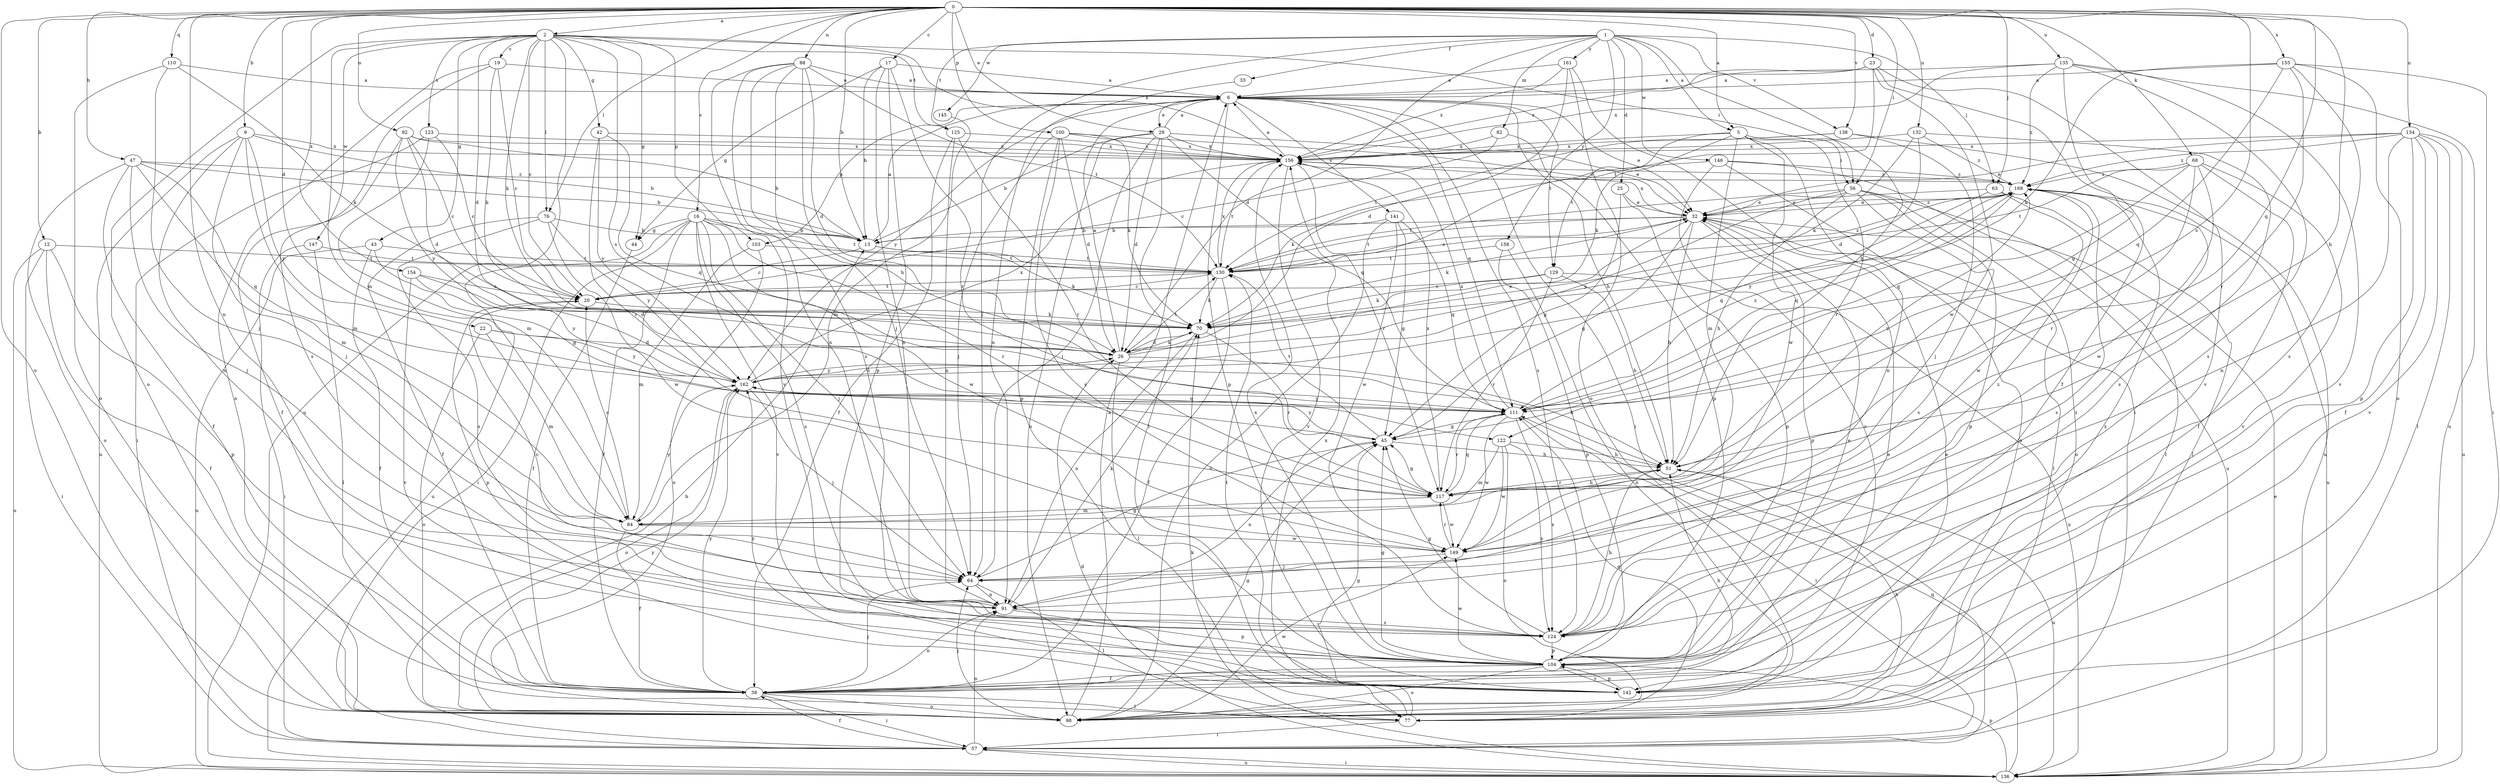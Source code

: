 strict digraph  {
0;
1;
2;
5;
6;
9;
12;
13;
16;
17;
19;
20;
22;
23;
25;
26;
29;
32;
33;
38;
42;
43;
44;
45;
47;
51;
56;
57;
63;
64;
68;
70;
76;
77;
82;
84;
88;
91;
92;
98;
100;
103;
104;
110;
111;
117;
122;
123;
124;
125;
129;
130;
132;
134;
135;
136;
138;
141;
142;
145;
146;
147;
149;
154;
155;
156;
158;
161;
162;
168;
0 -> 2  [label=a];
0 -> 5  [label=a];
0 -> 9  [label=b];
0 -> 12  [label=b];
0 -> 13  [label=b];
0 -> 16  [label=c];
0 -> 17  [label=c];
0 -> 22  [label=d];
0 -> 23  [label=d];
0 -> 29  [label=e];
0 -> 47  [label=h];
0 -> 51  [label=h];
0 -> 56  [label=i];
0 -> 63  [label=j];
0 -> 68  [label=k];
0 -> 76  [label=l];
0 -> 88  [label=n];
0 -> 91  [label=n];
0 -> 92  [label=o];
0 -> 98  [label=o];
0 -> 100  [label=p];
0 -> 110  [label=q];
0 -> 111  [label=q];
0 -> 122  [label=s];
0 -> 132  [label=u];
0 -> 134  [label=u];
0 -> 135  [label=u];
0 -> 138  [label=v];
0 -> 154  [label=x];
0 -> 155  [label=x];
1 -> 5  [label=a];
1 -> 25  [label=d];
1 -> 26  [label=d];
1 -> 33  [label=f];
1 -> 51  [label=h];
1 -> 63  [label=j];
1 -> 64  [label=j];
1 -> 82  [label=m];
1 -> 125  [label=t];
1 -> 138  [label=v];
1 -> 145  [label=w];
1 -> 146  [label=w];
1 -> 158  [label=y];
1 -> 161  [label=y];
2 -> 19  [label=c];
2 -> 20  [label=c];
2 -> 26  [label=d];
2 -> 42  [label=g];
2 -> 43  [label=g];
2 -> 44  [label=g];
2 -> 56  [label=i];
2 -> 70  [label=k];
2 -> 76  [label=l];
2 -> 84  [label=m];
2 -> 98  [label=o];
2 -> 103  [label=p];
2 -> 122  [label=s];
2 -> 123  [label=s];
2 -> 125  [label=t];
2 -> 136  [label=u];
2 -> 147  [label=w];
2 -> 156  [label=x];
5 -> 56  [label=i];
5 -> 70  [label=k];
5 -> 84  [label=m];
5 -> 91  [label=n];
5 -> 117  [label=r];
5 -> 129  [label=t];
5 -> 149  [label=w];
5 -> 156  [label=x];
6 -> 29  [label=e];
6 -> 32  [label=e];
6 -> 51  [label=h];
6 -> 57  [label=i];
6 -> 103  [label=p];
6 -> 104  [label=p];
6 -> 111  [label=q];
6 -> 124  [label=s];
6 -> 129  [label=t];
6 -> 141  [label=v];
6 -> 162  [label=y];
9 -> 13  [label=b];
9 -> 64  [label=j];
9 -> 84  [label=m];
9 -> 91  [label=n];
9 -> 136  [label=u];
9 -> 156  [label=x];
9 -> 162  [label=y];
12 -> 38  [label=f];
12 -> 57  [label=i];
12 -> 104  [label=p];
12 -> 130  [label=t];
12 -> 136  [label=u];
13 -> 6  [label=a];
13 -> 20  [label=c];
13 -> 70  [label=k];
13 -> 130  [label=t];
16 -> 13  [label=b];
16 -> 38  [label=f];
16 -> 44  [label=g];
16 -> 57  [label=i];
16 -> 64  [label=j];
16 -> 117  [label=r];
16 -> 124  [label=s];
16 -> 130  [label=t];
16 -> 136  [label=u];
16 -> 142  [label=v];
16 -> 149  [label=w];
17 -> 6  [label=a];
17 -> 13  [label=b];
17 -> 44  [label=g];
17 -> 91  [label=n];
17 -> 104  [label=p];
17 -> 117  [label=r];
19 -> 6  [label=a];
19 -> 20  [label=c];
19 -> 70  [label=k];
19 -> 98  [label=o];
19 -> 124  [label=s];
20 -> 70  [label=k];
20 -> 104  [label=p];
20 -> 130  [label=t];
22 -> 26  [label=d];
22 -> 84  [label=m];
22 -> 98  [label=o];
22 -> 162  [label=y];
23 -> 6  [label=a];
23 -> 38  [label=f];
23 -> 130  [label=t];
23 -> 142  [label=v];
23 -> 149  [label=w];
23 -> 156  [label=x];
25 -> 32  [label=e];
25 -> 45  [label=g];
25 -> 104  [label=p];
26 -> 6  [label=a];
26 -> 32  [label=e];
26 -> 51  [label=h];
26 -> 70  [label=k];
26 -> 77  [label=l];
26 -> 130  [label=t];
26 -> 162  [label=y];
29 -> 6  [label=a];
29 -> 13  [label=b];
29 -> 26  [label=d];
29 -> 32  [label=e];
29 -> 64  [label=j];
29 -> 77  [label=l];
29 -> 98  [label=o];
29 -> 111  [label=q];
29 -> 156  [label=x];
32 -> 13  [label=b];
32 -> 45  [label=g];
32 -> 51  [label=h];
32 -> 70  [label=k];
32 -> 77  [label=l];
32 -> 104  [label=p];
32 -> 130  [label=t];
32 -> 156  [label=x];
32 -> 168  [label=z];
33 -> 91  [label=n];
38 -> 32  [label=e];
38 -> 51  [label=h];
38 -> 57  [label=i];
38 -> 64  [label=j];
38 -> 77  [label=l];
38 -> 91  [label=n];
38 -> 98  [label=o];
38 -> 162  [label=y];
42 -> 111  [label=q];
42 -> 117  [label=r];
42 -> 156  [label=x];
42 -> 162  [label=y];
43 -> 38  [label=f];
43 -> 45  [label=g];
43 -> 130  [label=t];
43 -> 136  [label=u];
44 -> 38  [label=f];
45 -> 51  [label=h];
45 -> 91  [label=n];
45 -> 130  [label=t];
45 -> 162  [label=y];
47 -> 13  [label=b];
47 -> 38  [label=f];
47 -> 64  [label=j];
47 -> 84  [label=m];
47 -> 98  [label=o];
47 -> 111  [label=q];
47 -> 168  [label=z];
51 -> 117  [label=r];
51 -> 136  [label=u];
51 -> 168  [label=z];
56 -> 32  [label=e];
56 -> 51  [label=h];
56 -> 77  [label=l];
56 -> 98  [label=o];
56 -> 104  [label=p];
56 -> 124  [label=s];
56 -> 130  [label=t];
56 -> 162  [label=y];
57 -> 13  [label=b];
57 -> 38  [label=f];
57 -> 91  [label=n];
57 -> 136  [label=u];
63 -> 32  [label=e];
63 -> 77  [label=l];
63 -> 111  [label=q];
63 -> 149  [label=w];
64 -> 45  [label=g];
64 -> 77  [label=l];
64 -> 91  [label=n];
64 -> 168  [label=z];
68 -> 38  [label=f];
68 -> 111  [label=q];
68 -> 117  [label=r];
68 -> 130  [label=t];
68 -> 142  [label=v];
68 -> 149  [label=w];
68 -> 168  [label=z];
70 -> 26  [label=d];
70 -> 91  [label=n];
70 -> 117  [label=r];
76 -> 13  [label=b];
76 -> 38  [label=f];
76 -> 124  [label=s];
76 -> 149  [label=w];
76 -> 162  [label=y];
77 -> 45  [label=g];
77 -> 57  [label=i];
77 -> 111  [label=q];
77 -> 156  [label=x];
82 -> 20  [label=c];
82 -> 104  [label=p];
82 -> 156  [label=x];
84 -> 20  [label=c];
84 -> 38  [label=f];
84 -> 149  [label=w];
84 -> 162  [label=y];
88 -> 6  [label=a];
88 -> 26  [label=d];
88 -> 51  [label=h];
88 -> 64  [label=j];
88 -> 91  [label=n];
88 -> 124  [label=s];
88 -> 130  [label=t];
88 -> 142  [label=v];
91 -> 20  [label=c];
91 -> 70  [label=k];
91 -> 104  [label=p];
91 -> 124  [label=s];
92 -> 13  [label=b];
92 -> 20  [label=c];
92 -> 26  [label=d];
92 -> 38  [label=f];
92 -> 156  [label=x];
92 -> 162  [label=y];
98 -> 6  [label=a];
98 -> 45  [label=g];
98 -> 51  [label=h];
98 -> 64  [label=j];
98 -> 149  [label=w];
98 -> 162  [label=y];
100 -> 26  [label=d];
100 -> 32  [label=e];
100 -> 64  [label=j];
100 -> 70  [label=k];
100 -> 104  [label=p];
100 -> 124  [label=s];
100 -> 156  [label=x];
103 -> 84  [label=m];
103 -> 98  [label=o];
103 -> 130  [label=t];
104 -> 32  [label=e];
104 -> 38  [label=f];
104 -> 45  [label=g];
104 -> 98  [label=o];
104 -> 142  [label=v];
104 -> 149  [label=w];
104 -> 156  [label=x];
104 -> 168  [label=z];
110 -> 6  [label=a];
110 -> 64  [label=j];
110 -> 70  [label=k];
110 -> 98  [label=o];
111 -> 45  [label=g];
111 -> 57  [label=i];
111 -> 117  [label=r];
111 -> 124  [label=s];
111 -> 149  [label=w];
111 -> 156  [label=x];
111 -> 162  [label=y];
111 -> 168  [label=z];
117 -> 45  [label=g];
117 -> 51  [label=h];
117 -> 84  [label=m];
117 -> 111  [label=q];
117 -> 149  [label=w];
117 -> 156  [label=x];
122 -> 51  [label=h];
122 -> 84  [label=m];
122 -> 98  [label=o];
122 -> 124  [label=s];
122 -> 149  [label=w];
123 -> 20  [label=c];
123 -> 57  [label=i];
123 -> 84  [label=m];
123 -> 156  [label=x];
124 -> 45  [label=g];
124 -> 51  [label=h];
124 -> 104  [label=p];
124 -> 168  [label=z];
125 -> 38  [label=f];
125 -> 91  [label=n];
125 -> 117  [label=r];
125 -> 156  [label=x];
129 -> 20  [label=c];
129 -> 51  [label=h];
129 -> 70  [label=k];
129 -> 117  [label=r];
129 -> 136  [label=u];
130 -> 20  [label=c];
130 -> 32  [label=e];
130 -> 38  [label=f];
130 -> 70  [label=k];
130 -> 156  [label=x];
130 -> 168  [label=z];
132 -> 26  [label=d];
132 -> 70  [label=k];
132 -> 124  [label=s];
132 -> 156  [label=x];
132 -> 168  [label=z];
134 -> 32  [label=e];
134 -> 38  [label=f];
134 -> 77  [label=l];
134 -> 91  [label=n];
134 -> 104  [label=p];
134 -> 136  [label=u];
134 -> 142  [label=v];
134 -> 156  [label=x];
134 -> 168  [label=z];
135 -> 6  [label=a];
135 -> 45  [label=g];
135 -> 124  [label=s];
135 -> 136  [label=u];
135 -> 142  [label=v];
135 -> 156  [label=x];
135 -> 168  [label=z];
136 -> 26  [label=d];
136 -> 32  [label=e];
136 -> 57  [label=i];
136 -> 70  [label=k];
136 -> 104  [label=p];
136 -> 111  [label=q];
138 -> 64  [label=j];
138 -> 130  [label=t];
138 -> 136  [label=u];
138 -> 156  [label=x];
141 -> 13  [label=b];
141 -> 45  [label=g];
141 -> 98  [label=o];
141 -> 111  [label=q];
141 -> 149  [label=w];
142 -> 32  [label=e];
142 -> 104  [label=p];
142 -> 130  [label=t];
142 -> 162  [label=y];
145 -> 84  [label=m];
146 -> 70  [label=k];
146 -> 98  [label=o];
146 -> 136  [label=u];
146 -> 142  [label=v];
146 -> 168  [label=z];
147 -> 57  [label=i];
147 -> 77  [label=l];
147 -> 130  [label=t];
149 -> 64  [label=j];
149 -> 117  [label=r];
154 -> 20  [label=c];
154 -> 26  [label=d];
154 -> 142  [label=v];
154 -> 162  [label=y];
155 -> 6  [label=a];
155 -> 57  [label=i];
155 -> 70  [label=k];
155 -> 98  [label=o];
155 -> 111  [label=q];
155 -> 117  [label=r];
155 -> 124  [label=s];
156 -> 6  [label=a];
156 -> 117  [label=r];
156 -> 130  [label=t];
156 -> 142  [label=v];
156 -> 168  [label=z];
158 -> 98  [label=o];
158 -> 104  [label=p];
158 -> 130  [label=t];
161 -> 6  [label=a];
161 -> 26  [label=d];
161 -> 57  [label=i];
161 -> 98  [label=o];
161 -> 156  [label=x];
162 -> 26  [label=d];
162 -> 64  [label=j];
162 -> 98  [label=o];
162 -> 111  [label=q];
162 -> 156  [label=x];
168 -> 32  [label=e];
168 -> 111  [label=q];
168 -> 124  [label=s];
168 -> 136  [label=u];
168 -> 162  [label=y];
}
